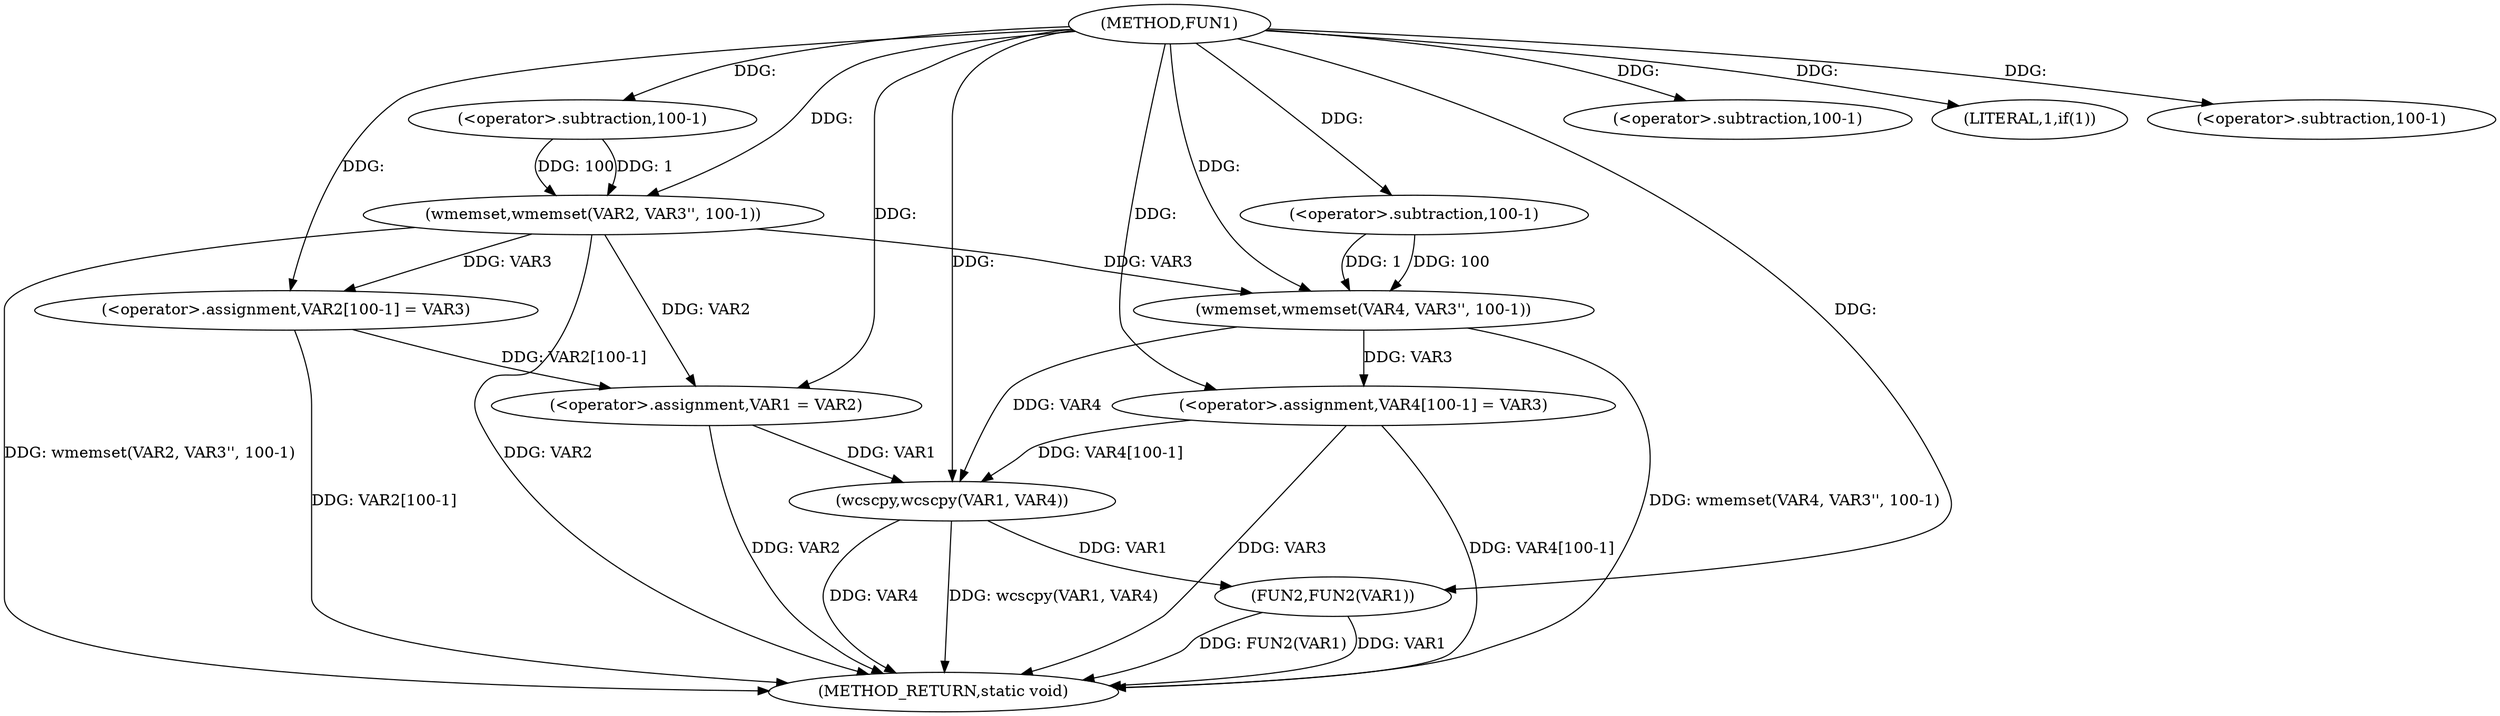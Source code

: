 digraph FUN1 {  
"1000100" [label = "(METHOD,FUN1)" ]
"1000143" [label = "(METHOD_RETURN,static void)" ]
"1000104" [label = "(wmemset,wmemset(VAR2, VAR3'', 100-1))" ]
"1000107" [label = "(<operator>.subtraction,100-1)" ]
"1000110" [label = "(<operator>.assignment,VAR2[100-1] = VAR3)" ]
"1000113" [label = "(<operator>.subtraction,100-1)" ]
"1000118" [label = "(LITERAL,1,if(1))" ]
"1000120" [label = "(<operator>.assignment,VAR1 = VAR2)" ]
"1000125" [label = "(wmemset,wmemset(VAR4, VAR3'', 100-1))" ]
"1000128" [label = "(<operator>.subtraction,100-1)" ]
"1000131" [label = "(<operator>.assignment,VAR4[100-1] = VAR3)" ]
"1000134" [label = "(<operator>.subtraction,100-1)" ]
"1000138" [label = "(wcscpy,wcscpy(VAR1, VAR4))" ]
"1000141" [label = "(FUN2,FUN2(VAR1))" ]
  "1000141" -> "1000143"  [ label = "DDG: VAR1"] 
  "1000125" -> "1000143"  [ label = "DDG: wmemset(VAR4, VAR3'', 100-1)"] 
  "1000104" -> "1000143"  [ label = "DDG: wmemset(VAR2, VAR3'', 100-1)"] 
  "1000104" -> "1000143"  [ label = "DDG: VAR2"] 
  "1000138" -> "1000143"  [ label = "DDG: VAR4"] 
  "1000120" -> "1000143"  [ label = "DDG: VAR2"] 
  "1000138" -> "1000143"  [ label = "DDG: wcscpy(VAR1, VAR4)"] 
  "1000110" -> "1000143"  [ label = "DDG: VAR2[100-1]"] 
  "1000131" -> "1000143"  [ label = "DDG: VAR3"] 
  "1000131" -> "1000143"  [ label = "DDG: VAR4[100-1]"] 
  "1000141" -> "1000143"  [ label = "DDG: FUN2(VAR1)"] 
  "1000100" -> "1000104"  [ label = "DDG: "] 
  "1000107" -> "1000104"  [ label = "DDG: 100"] 
  "1000107" -> "1000104"  [ label = "DDG: 1"] 
  "1000100" -> "1000107"  [ label = "DDG: "] 
  "1000104" -> "1000110"  [ label = "DDG: VAR3"] 
  "1000100" -> "1000110"  [ label = "DDG: "] 
  "1000100" -> "1000113"  [ label = "DDG: "] 
  "1000100" -> "1000118"  [ label = "DDG: "] 
  "1000104" -> "1000120"  [ label = "DDG: VAR2"] 
  "1000110" -> "1000120"  [ label = "DDG: VAR2[100-1]"] 
  "1000100" -> "1000120"  [ label = "DDG: "] 
  "1000100" -> "1000125"  [ label = "DDG: "] 
  "1000104" -> "1000125"  [ label = "DDG: VAR3"] 
  "1000128" -> "1000125"  [ label = "DDG: 100"] 
  "1000128" -> "1000125"  [ label = "DDG: 1"] 
  "1000100" -> "1000128"  [ label = "DDG: "] 
  "1000125" -> "1000131"  [ label = "DDG: VAR3"] 
  "1000100" -> "1000131"  [ label = "DDG: "] 
  "1000100" -> "1000134"  [ label = "DDG: "] 
  "1000120" -> "1000138"  [ label = "DDG: VAR1"] 
  "1000100" -> "1000138"  [ label = "DDG: "] 
  "1000125" -> "1000138"  [ label = "DDG: VAR4"] 
  "1000131" -> "1000138"  [ label = "DDG: VAR4[100-1]"] 
  "1000138" -> "1000141"  [ label = "DDG: VAR1"] 
  "1000100" -> "1000141"  [ label = "DDG: "] 
}
